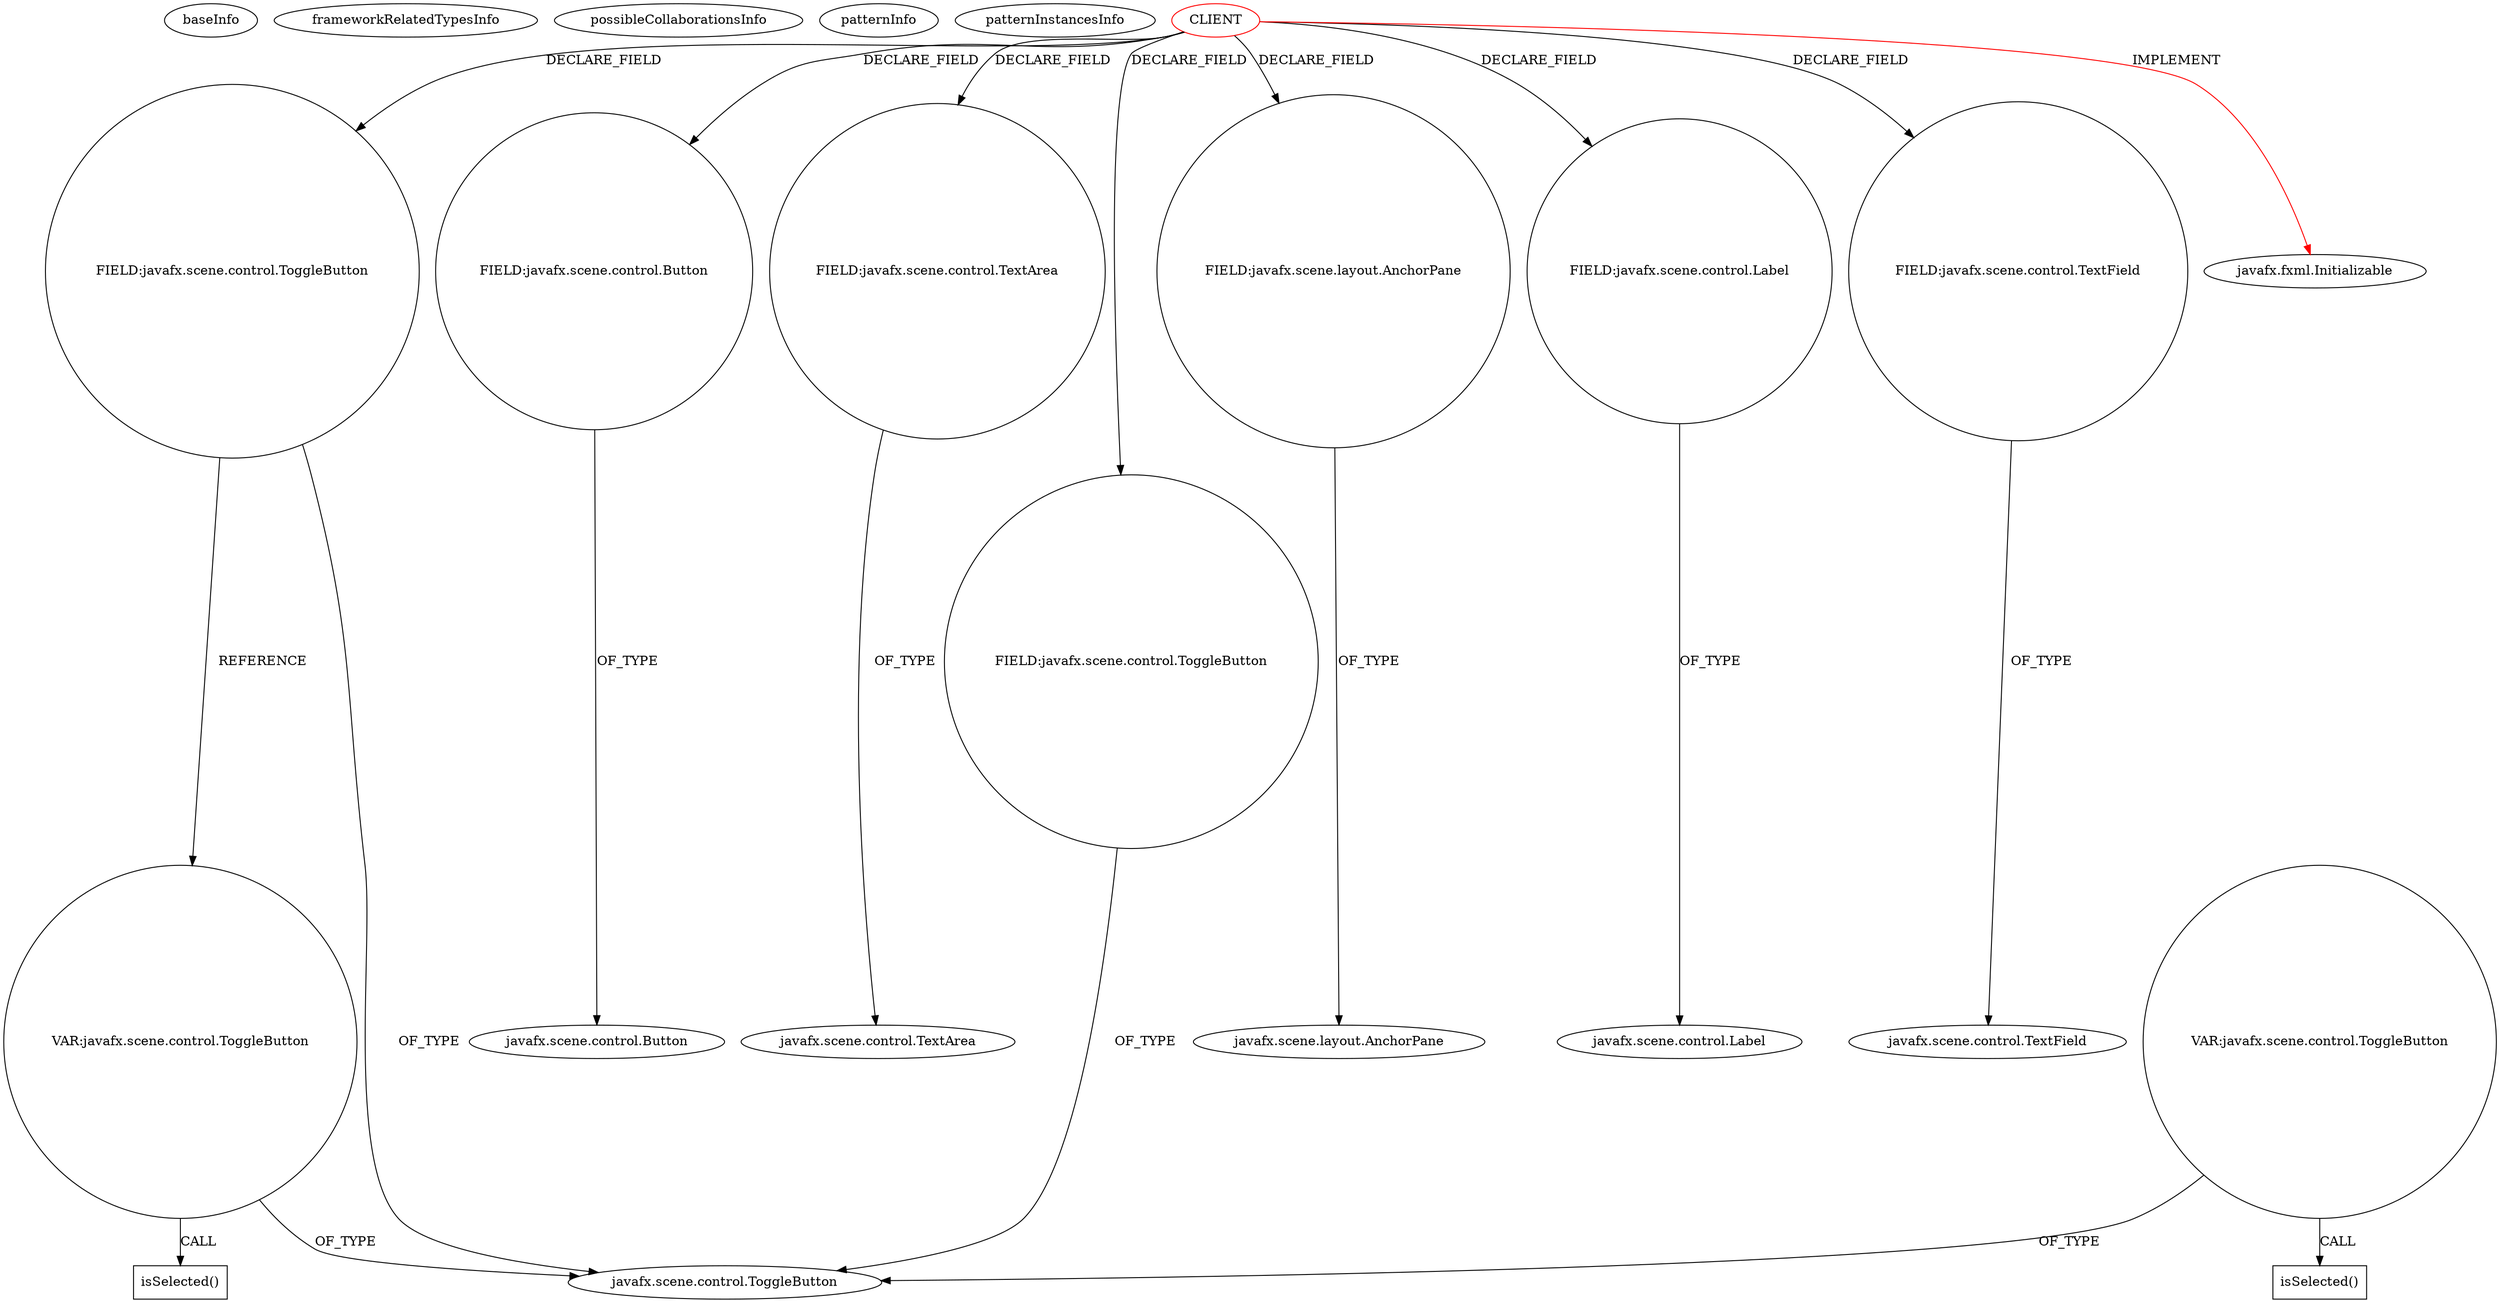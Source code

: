 digraph {
baseInfo[graphId=1541,category="pattern",isAnonymous=false,possibleRelation=false]
frameworkRelatedTypesInfo[0="javafx.fxml.Initializable"]
possibleCollaborationsInfo[]
patternInfo[frequency=2.0,patternRootClient=0]
patternInstancesInfo[0="joelburget-miftiwac~/joelburget-miftiwac/miftiwac-master/src/Dynamic_page.java~Dynamic_page~3333",1="tarunbod-SummonCommandCreator~/tarunbod-SummonCommandCreator/SummonCommandCreator-master/src/me/FirstWorldAnarchy/scc/application/FXMLDocumentController.java~FXMLDocumentController~4474"]
132[label="FIELD:javafx.scene.control.ToggleButton",vertexType="FIELD_DECLARATION",isFrameworkType=false,shape=circle]
193[label="VAR:javafx.scene.control.ToggleButton",vertexType="VARIABLE_EXPRESION",isFrameworkType=false,shape=circle]
0[label="CLIENT",vertexType="ROOT_CLIENT_CLASS_DECLARATION",isFrameworkType=false,color=red]
36[label="FIELD:javafx.scene.control.Button",vertexType="FIELD_DECLARATION",isFrameworkType=false,shape=circle]
38[label="FIELD:javafx.scene.control.TextArea",vertexType="FIELD_DECLARATION",isFrameworkType=false,shape=circle]
108[label="FIELD:javafx.scene.control.ToggleButton",vertexType="FIELD_DECLARATION",isFrameworkType=false,shape=circle]
39[label="javafx.scene.control.TextArea",vertexType="FRAMEWORK_CLASS_TYPE",isFrameworkType=false]
40[label="FIELD:javafx.scene.layout.AnchorPane",vertexType="FIELD_DECLARATION",isFrameworkType=false,shape=circle]
136[label="FIELD:javafx.scene.control.Label",vertexType="FIELD_DECLARATION",isFrameworkType=false,shape=circle]
137[label="javafx.scene.control.Label",vertexType="FRAMEWORK_CLASS_TYPE",isFrameworkType=false]
37[label="javafx.scene.control.Button",vertexType="FRAMEWORK_CLASS_TYPE",isFrameworkType=false]
100[label="FIELD:javafx.scene.control.TextField",vertexType="FIELD_DECLARATION",isFrameworkType=false,shape=circle]
203[label="isSelected()",vertexType="INSIDE_CALL",isFrameworkType=false,shape=box]
1[label="javafx.fxml.Initializable",vertexType="FRAMEWORK_INTERFACE_TYPE",isFrameworkType=false]
7[label="javafx.scene.control.TextField",vertexType="FRAMEWORK_CLASS_TYPE",isFrameworkType=false]
41[label="javafx.scene.layout.AnchorPane",vertexType="FRAMEWORK_CLASS_TYPE",isFrameworkType=false]
3[label="javafx.scene.control.ToggleButton",vertexType="FRAMEWORK_CLASS_TYPE",isFrameworkType=false]
179[label="VAR:javafx.scene.control.ToggleButton",vertexType="VARIABLE_EXPRESION",isFrameworkType=false,shape=circle]
189[label="isSelected()",vertexType="INSIDE_CALL",isFrameworkType=false,shape=box]
179->189[label="CALL"]
136->137[label="OF_TYPE"]
0->40[label="DECLARE_FIELD"]
0->38[label="DECLARE_FIELD"]
132->3[label="OF_TYPE"]
0->108[label="DECLARE_FIELD"]
193->3[label="OF_TYPE"]
0->36[label="DECLARE_FIELD"]
0->100[label="DECLARE_FIELD"]
100->7[label="OF_TYPE"]
36->37[label="OF_TYPE"]
38->39[label="OF_TYPE"]
108->3[label="OF_TYPE"]
0->136[label="DECLARE_FIELD"]
193->203[label="CALL"]
0->132[label="DECLARE_FIELD"]
132->193[label="REFERENCE"]
179->3[label="OF_TYPE"]
0->1[label="IMPLEMENT",color=red]
40->41[label="OF_TYPE"]
}
